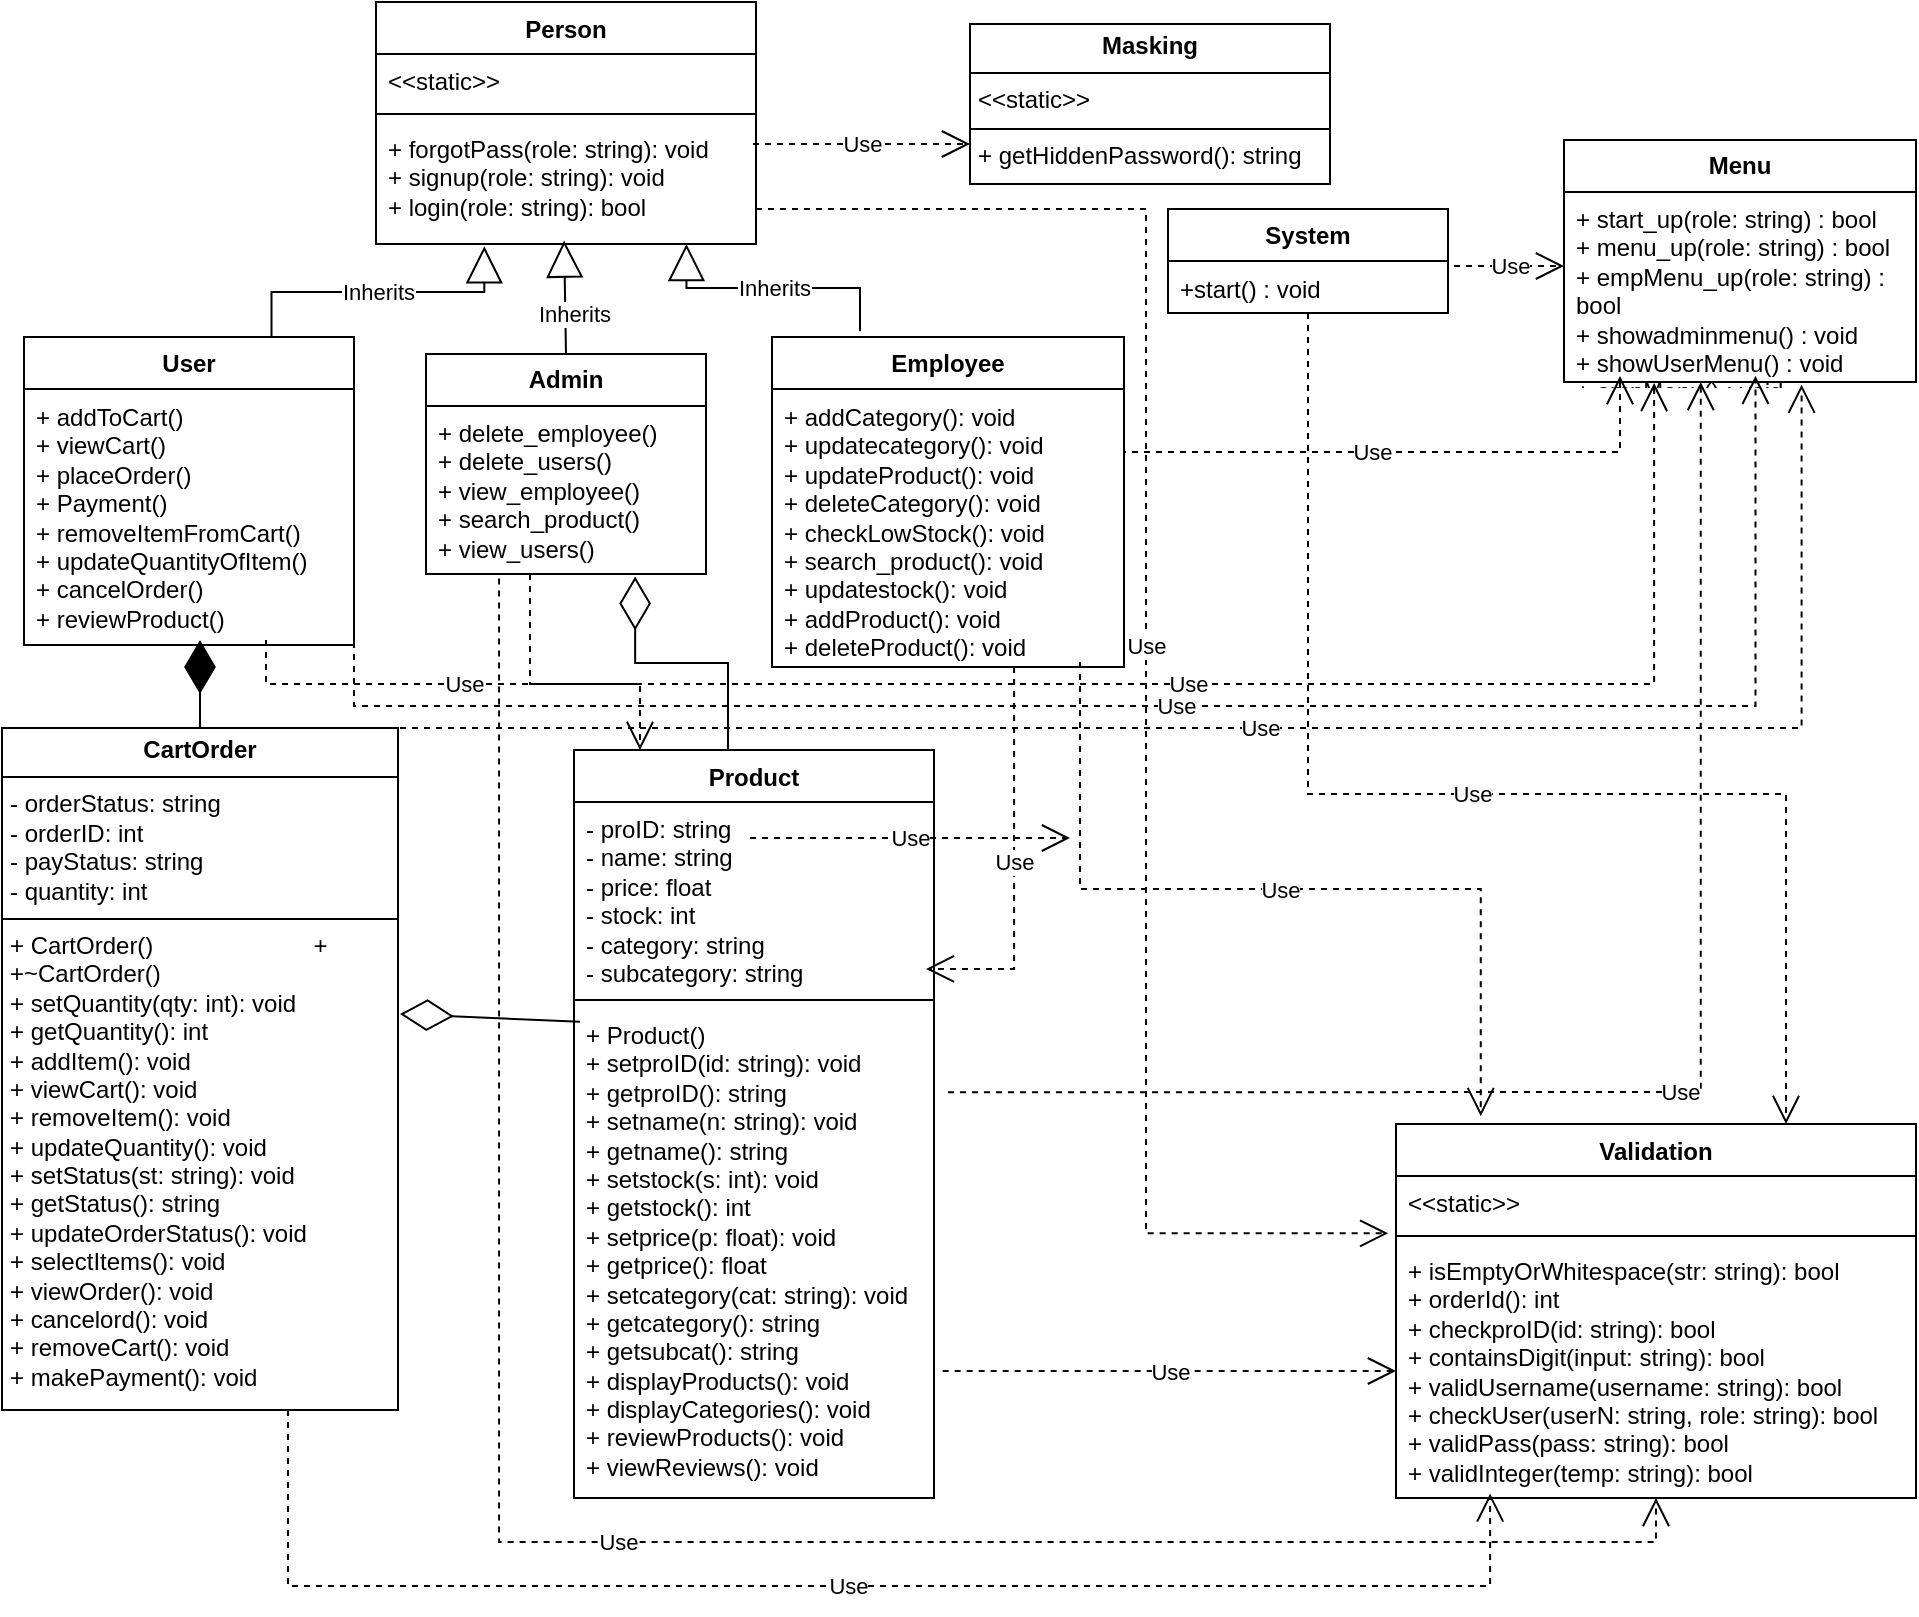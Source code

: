 <mxfile version="26.1.1">
  <diagram name="Page-1" id="179yxlyYOLRUUVMBDN5g">
    <mxGraphModel dx="1444" dy="811" grid="1" gridSize="11" guides="1" tooltips="1" connect="1" arrows="1" fold="1" page="1" pageScale="1" pageWidth="1169" pageHeight="827" math="0" shadow="0">
      <root>
        <mxCell id="0" />
        <mxCell id="1" parent="0" />
        <mxCell id="eT5-Mei2hfsKv9ggo_gb-5" value="Validation" style="swimlane;fontStyle=1;align=center;verticalAlign=top;childLayout=stackLayout;horizontal=1;startSize=26;horizontalStack=0;resizeParent=1;resizeParentMax=0;resizeLast=0;collapsible=1;marginBottom=0;whiteSpace=wrap;html=1;" vertex="1" parent="1">
          <mxGeometry x="796" y="572" width="260" height="187" as="geometry" />
        </mxCell>
        <mxCell id="eT5-Mei2hfsKv9ggo_gb-6" value="&amp;lt;&amp;lt;static&amp;gt;&amp;gt;&amp;nbsp; &amp;nbsp;" style="text;strokeColor=none;fillColor=none;align=left;verticalAlign=top;spacingLeft=4;spacingRight=4;overflow=hidden;rotatable=0;points=[[0,0.5],[1,0.5]];portConstraint=eastwest;whiteSpace=wrap;html=1;" vertex="1" parent="eT5-Mei2hfsKv9ggo_gb-5">
          <mxGeometry y="26" width="260" height="26" as="geometry" />
        </mxCell>
        <mxCell id="eT5-Mei2hfsKv9ggo_gb-7" value="" style="line;strokeWidth=1;fillColor=none;align=left;verticalAlign=middle;spacingTop=-1;spacingLeft=3;spacingRight=3;rotatable=0;labelPosition=right;points=[];portConstraint=eastwest;strokeColor=inherit;" vertex="1" parent="eT5-Mei2hfsKv9ggo_gb-5">
          <mxGeometry y="52" width="260" height="8" as="geometry" />
        </mxCell>
        <mxCell id="eT5-Mei2hfsKv9ggo_gb-8" value="&lt;div&gt;+ isEmptyOrWhitespace(str: string): bool&amp;nbsp;&lt;/div&gt;&lt;div&gt;+ orderId(): int&lt;/div&gt;&lt;div&gt;+ checkproID(id: string): bool&lt;/div&gt;&lt;div&gt;+ containsDigit(input: string): bool&lt;/div&gt;&lt;div&gt;+ validUsername(username: string): bool&amp;nbsp; &amp;nbsp;&amp;nbsp;&lt;/div&gt;&lt;div&gt;+ checkUser(userN: string, role: string): bool&lt;/div&gt;&lt;div&gt;+ validPass(pass: string): bool&lt;/div&gt;&lt;div&gt;+ validInteger(temp: string): bool&amp;nbsp; &amp;nbsp;&amp;nbsp;&lt;/div&gt;" style="text;strokeColor=none;fillColor=none;align=left;verticalAlign=top;spacingLeft=4;spacingRight=4;overflow=hidden;rotatable=0;points=[[0,0.5],[1,0.5]];portConstraint=eastwest;whiteSpace=wrap;html=1;" vertex="1" parent="eT5-Mei2hfsKv9ggo_gb-5">
          <mxGeometry y="60" width="260" height="127" as="geometry" />
        </mxCell>
        <mxCell id="eT5-Mei2hfsKv9ggo_gb-27" value="&lt;p style=&quot;margin:0px;margin-top:4px;text-align:center;&quot;&gt;&lt;b&gt;Masking&lt;/b&gt;&lt;/p&gt;&lt;hr size=&quot;1&quot; style=&quot;border-style:solid;&quot;&gt;&lt;p style=&quot;margin:0px;margin-left:4px;&quot;&gt;&amp;lt;&amp;lt;static&amp;gt;&amp;gt;&lt;/p&gt;&lt;hr size=&quot;1&quot; style=&quot;border-style:solid;&quot;&gt;&lt;p style=&quot;margin:0px;margin-left:4px;&quot;&gt;+ getHiddenPassword(): string&lt;/p&gt;" style="verticalAlign=top;align=left;overflow=fill;html=1;whiteSpace=wrap;" vertex="1" parent="1">
          <mxGeometry x="583" y="22" width="180" height="80" as="geometry" />
        </mxCell>
        <mxCell id="eT5-Mei2hfsKv9ggo_gb-33" value="Person" style="swimlane;fontStyle=1;align=center;verticalAlign=top;childLayout=stackLayout;horizontal=1;startSize=26;horizontalStack=0;resizeParent=1;resizeParentMax=0;resizeLast=0;collapsible=1;marginBottom=0;whiteSpace=wrap;html=1;" vertex="1" parent="1">
          <mxGeometry x="286" y="11" width="190" height="121" as="geometry" />
        </mxCell>
        <mxCell id="eT5-Mei2hfsKv9ggo_gb-34" value="&amp;lt;&amp;lt;static&amp;gt;&amp;gt;" style="text;strokeColor=none;fillColor=none;align=left;verticalAlign=top;spacingLeft=4;spacingRight=4;overflow=hidden;rotatable=0;points=[[0,0.5],[1,0.5]];portConstraint=eastwest;whiteSpace=wrap;html=1;" vertex="1" parent="eT5-Mei2hfsKv9ggo_gb-33">
          <mxGeometry y="26" width="190" height="26" as="geometry" />
        </mxCell>
        <mxCell id="eT5-Mei2hfsKv9ggo_gb-35" value="" style="line;strokeWidth=1;fillColor=none;align=left;verticalAlign=middle;spacingTop=-1;spacingLeft=3;spacingRight=3;rotatable=0;labelPosition=right;points=[];portConstraint=eastwest;strokeColor=inherit;" vertex="1" parent="eT5-Mei2hfsKv9ggo_gb-33">
          <mxGeometry y="52" width="190" height="8" as="geometry" />
        </mxCell>
        <mxCell id="eT5-Mei2hfsKv9ggo_gb-36" value="&lt;div&gt;+ forgotPass(role: string): void&amp;nbsp; &amp;nbsp; &amp;nbsp;&lt;/div&gt;&lt;div&gt;+ signup(role: string): void&amp;nbsp; &amp;nbsp; &amp;nbsp; &amp;nbsp; &amp;nbsp;&lt;/div&gt;&lt;div&gt;+ login(role: string): bool&amp;nbsp; &amp;nbsp;&lt;/div&gt;" style="text;strokeColor=none;fillColor=none;align=left;verticalAlign=top;spacingLeft=4;spacingRight=4;overflow=hidden;rotatable=0;points=[[0,0.5],[1,0.5]];portConstraint=eastwest;whiteSpace=wrap;html=1;" vertex="1" parent="eT5-Mei2hfsKv9ggo_gb-33">
          <mxGeometry y="60" width="190" height="61" as="geometry" />
        </mxCell>
        <mxCell id="eT5-Mei2hfsKv9ggo_gb-39" value="Product" style="swimlane;fontStyle=1;align=center;verticalAlign=top;childLayout=stackLayout;horizontal=1;startSize=26;horizontalStack=0;resizeParent=1;resizeParentMax=0;resizeLast=0;collapsible=1;marginBottom=0;whiteSpace=wrap;html=1;" vertex="1" parent="1">
          <mxGeometry x="385" y="385" width="180" height="374" as="geometry" />
        </mxCell>
        <mxCell id="eT5-Mei2hfsKv9ggo_gb-40" value="&lt;div&gt;- proID: string&amp;nbsp; &amp;nbsp; &amp;nbsp; &amp;nbsp; &amp;nbsp; &amp;nbsp; &amp;nbsp; &amp;nbsp; &amp;nbsp; &amp;nbsp; &amp;nbsp; &amp;nbsp; &amp;nbsp; &amp;nbsp; &amp;nbsp;&lt;/div&gt;&lt;div&gt;- name: string&amp;nbsp; &amp;nbsp; &amp;nbsp; &amp;nbsp; &amp;nbsp; &amp;nbsp; &amp;nbsp; &amp;nbsp; &amp;nbsp; &amp;nbsp; &amp;nbsp; &amp;nbsp; &amp;nbsp; &amp;nbsp;&amp;nbsp;&lt;/div&gt;&lt;div&gt;- price: float&amp;nbsp; &amp;nbsp; &amp;nbsp; &amp;nbsp; &amp;nbsp; &amp;nbsp; &amp;nbsp; &amp;nbsp; &amp;nbsp; &amp;nbsp; &amp;nbsp; &amp;nbsp; &amp;nbsp; &amp;nbsp; &amp;nbsp;&amp;nbsp;&lt;/div&gt;&lt;div&gt;- stock: int&amp;nbsp; &amp;nbsp; &amp;nbsp; &amp;nbsp; &amp;nbsp; &amp;nbsp; &amp;nbsp; &amp;nbsp; &amp;nbsp; &amp;nbsp; &amp;nbsp; &amp;nbsp; &amp;nbsp; &amp;nbsp; &amp;nbsp; &amp;nbsp;&amp;nbsp;&lt;/div&gt;&lt;div&gt;- category: string&amp;nbsp; &amp;nbsp; &amp;nbsp; &amp;nbsp; &amp;nbsp; &amp;nbsp; &amp;nbsp; &amp;nbsp; &amp;nbsp; &amp;nbsp; &amp;nbsp; &amp;nbsp;&amp;nbsp;&lt;/div&gt;&lt;div&gt;- subcategory: string&lt;/div&gt;" style="text;strokeColor=none;fillColor=none;align=left;verticalAlign=top;spacingLeft=4;spacingRight=4;overflow=hidden;rotatable=0;points=[[0,0.5],[1,0.5]];portConstraint=eastwest;whiteSpace=wrap;html=1;" vertex="1" parent="eT5-Mei2hfsKv9ggo_gb-39">
          <mxGeometry y="26" width="180" height="95" as="geometry" />
        </mxCell>
        <mxCell id="eT5-Mei2hfsKv9ggo_gb-41" value="" style="line;strokeWidth=1;fillColor=none;align=left;verticalAlign=middle;spacingTop=-1;spacingLeft=3;spacingRight=3;rotatable=0;labelPosition=right;points=[];portConstraint=eastwest;strokeColor=inherit;" vertex="1" parent="eT5-Mei2hfsKv9ggo_gb-39">
          <mxGeometry y="121" width="180" height="8" as="geometry" />
        </mxCell>
        <mxCell id="eT5-Mei2hfsKv9ggo_gb-53" value="&lt;div&gt;+ Product()&amp;nbsp; &amp;nbsp; &amp;nbsp; &amp;nbsp; &amp;nbsp; &amp;nbsp; &amp;nbsp; &amp;nbsp; &amp;nbsp; &amp;nbsp; &amp;nbsp; &amp;nbsp; &amp;nbsp; &amp;nbsp; &amp;nbsp; &amp;nbsp; &amp;nbsp;&lt;/div&gt;&lt;div&gt;+ setproID(id: string): void&amp;nbsp; &amp;nbsp; &amp;nbsp; &amp;nbsp;&amp;nbsp;&lt;/div&gt;&lt;div&gt;+ getproID(): string&amp;nbsp; &amp;nbsp; &amp;nbsp; &amp;nbsp; &amp;nbsp; &amp;nbsp; &amp;nbsp; &amp;nbsp; &amp;nbsp; &amp;nbsp;&amp;nbsp;&lt;/div&gt;&lt;div&gt;+ setname(n: string): void&amp;nbsp; &amp;nbsp; &amp;nbsp; &amp;nbsp;&amp;nbsp;&lt;/div&gt;&lt;div&gt;+ getname(): string&amp;nbsp; &amp;nbsp; &amp;nbsp; &amp;nbsp; &amp;nbsp; &amp;nbsp; &amp;nbsp; &amp;nbsp; &amp;nbsp;&amp;nbsp;&lt;/div&gt;&lt;div&gt;+ setstock(s: int): void&amp;nbsp; &amp;nbsp; &amp;nbsp; &amp;nbsp; &amp;nbsp; &amp;nbsp; &amp;nbsp;&amp;nbsp;&lt;/div&gt;&lt;div&gt;+ getstock(): int&amp;nbsp; &amp;nbsp; &amp;nbsp; &amp;nbsp; &amp;nbsp; &amp;nbsp; &amp;nbsp; &amp;nbsp; &amp;nbsp; &amp;nbsp; &amp;nbsp; &amp;nbsp;&amp;nbsp;&lt;/div&gt;&lt;div&gt;+ setprice(p: float): void&amp;nbsp; &amp;nbsp; &amp;nbsp; &amp;nbsp; &amp;nbsp; &amp;nbsp;&lt;/div&gt;&lt;div&gt;+ getprice(): float&amp;nbsp; &amp;nbsp; &amp;nbsp; &amp;nbsp; &amp;nbsp; &amp;nbsp; &amp;nbsp; &amp;nbsp; &amp;nbsp; &amp;nbsp; &amp;nbsp;&lt;/div&gt;&lt;div&gt;+ setcategory(cat: string): void&amp;nbsp;&lt;/div&gt;&lt;div&gt;+ getcategory(): string&amp;nbsp; &amp;nbsp; &amp;nbsp; &amp;nbsp; &amp;nbsp; &amp;nbsp; &amp;nbsp;&lt;/div&gt;&lt;div&gt;+ getsubcat(): string&amp;nbsp;&lt;span style=&quot;background-color: transparent; color: light-dark(rgb(0, 0, 0), rgb(255, 255, 255));&quot;&gt;&amp;nbsp; &amp;nbsp; &amp;nbsp; &amp;nbsp; &amp;nbsp; &amp;nbsp; &amp;nbsp; &amp;nbsp; &amp;nbsp;&lt;/span&gt;&lt;/div&gt;&lt;div&gt;+ displayProducts(): void&amp;nbsp; &amp;nbsp; &amp;nbsp; &amp;nbsp; &amp;nbsp;&lt;/div&gt;&lt;div&gt;+ displayCategories(): void&amp;nbsp; &amp;nbsp; &amp;nbsp;&amp;nbsp;&lt;/div&gt;&lt;div&gt;+ reviewProducts(): void&amp;nbsp; &amp;nbsp; &amp;nbsp; &amp;nbsp; &amp;nbsp;&amp;nbsp;&lt;/div&gt;&lt;div&gt;+ viewReviews(): void&amp;nbsp; &amp;nbsp; &amp;nbsp; &amp;nbsp;&lt;/div&gt;" style="text;strokeColor=none;fillColor=none;align=left;verticalAlign=top;spacingLeft=4;spacingRight=4;overflow=hidden;rotatable=0;points=[[0,0.5],[1,0.5]];portConstraint=eastwest;whiteSpace=wrap;html=1;" vertex="1" parent="eT5-Mei2hfsKv9ggo_gb-39">
          <mxGeometry y="129" width="180" height="245" as="geometry" />
        </mxCell>
        <mxCell id="eT5-Mei2hfsKv9ggo_gb-66" value="&lt;p style=&quot;margin:0px;margin-top:4px;text-align:center;&quot;&gt;&lt;b&gt;CartOrder&lt;/b&gt;&lt;/p&gt;&lt;hr size=&quot;1&quot; style=&quot;border-style:solid;&quot;&gt;&lt;p style=&quot;margin:0px;margin-left:4px;&quot;&gt;- orderStatus: string&lt;/p&gt;&lt;p style=&quot;margin:0px;margin-left:4px;&quot;&gt;- orderID: int&amp;nbsp;&lt;/p&gt;&lt;p style=&quot;margin:0px;margin-left:4px;&quot;&gt;- payStatus: string&lt;/p&gt;&lt;p style=&quot;margin:0px;margin-left:4px;&quot;&gt;&lt;span style=&quot;background-color: transparent; color: light-dark(rgb(0, 0, 0), rgb(255, 255, 255));&quot;&gt;- quantity: int&lt;/span&gt;&lt;/p&gt;&lt;hr size=&quot;1&quot; style=&quot;border-style:solid;&quot;&gt;&lt;p style=&quot;margin:0px;margin-left:4px;&quot;&gt;+ CartOrder()&amp;nbsp; &amp;nbsp; &amp;nbsp; &amp;nbsp; &amp;nbsp; &amp;nbsp; &amp;nbsp; &amp;nbsp; &amp;nbsp; &amp;nbsp; &amp;nbsp; &amp;nbsp; &lt;span style=&quot;background-color: transparent; color: light-dark(rgb(0, 0, 0), rgb(255, 255, 255));&quot;&gt;+ +~CartOrder()&amp;nbsp; &amp;nbsp; &amp;nbsp; &amp;nbsp; &amp;nbsp; &amp;nbsp; &amp;nbsp; &amp;nbsp; &amp;nbsp; &amp;nbsp; &amp;nbsp;&lt;/span&gt;&lt;/p&gt;&lt;p style=&quot;margin:0px;margin-left:4px;&quot;&gt;+ setQuantity(qty: int): void&amp;nbsp;&amp;nbsp;&lt;/p&gt;&lt;p style=&quot;margin:0px;margin-left:4px;&quot;&gt;+ getQuantity(): int&amp;nbsp; &amp;nbsp; &amp;nbsp; &amp;nbsp; &amp;nbsp; &amp;nbsp; &amp;nbsp; &amp;nbsp;&lt;/p&gt;&lt;p style=&quot;margin:0px;margin-left:4px;&quot;&gt;+ addItem(): void&amp;nbsp; &amp;nbsp; &amp;nbsp; &amp;nbsp; &amp;nbsp; &amp;nbsp; &amp;nbsp; &amp;nbsp; &amp;nbsp;&lt;/p&gt;&lt;p style=&quot;margin:0px;margin-left:4px;&quot;&gt;+ viewCart(): void&amp;nbsp; &amp;nbsp; &amp;nbsp; &amp;nbsp; &amp;nbsp; &amp;nbsp; &amp;nbsp; &amp;nbsp;&amp;nbsp;&lt;/p&gt;&lt;p style=&quot;margin:0px;margin-left:4px;&quot;&gt;+ removeItem(): void&amp;nbsp; &amp;nbsp; &amp;nbsp; &amp;nbsp; &amp;nbsp; &amp;nbsp;&lt;/p&gt;&lt;p style=&quot;margin:0px;margin-left:4px;&quot;&gt;+ updateQuantity(): void&amp;nbsp; &amp;nbsp; &amp;nbsp;&amp;nbsp;&lt;/p&gt;&lt;p style=&quot;margin:0px;margin-left:4px;&quot;&gt;+ setStatus(st: string): void&amp;nbsp;&amp;nbsp;&lt;/p&gt;&lt;p style=&quot;margin:0px;margin-left:4px;&quot;&gt;+ getStatus(): string&amp;nbsp; &amp;nbsp; &amp;nbsp; &amp;nbsp; &amp;nbsp; &amp;nbsp; &amp;nbsp;&lt;/p&gt;&lt;p style=&quot;margin:0px;margin-left:4px;&quot;&gt;+ updateOrderStatus(): void&amp;nbsp; &amp;nbsp; &amp;nbsp; &amp;nbsp; &amp;nbsp;&amp;nbsp;&lt;/p&gt;&lt;p style=&quot;margin:0px;margin-left:4px;&quot;&gt;+ selectItems(): void&amp;nbsp; &amp;nbsp; &amp;nbsp; &amp;nbsp; &amp;nbsp; &amp;nbsp;&amp;nbsp;&lt;/p&gt;&lt;p style=&quot;margin:0px;margin-left:4px;&quot;&gt;+ viewOrder(): void&amp;nbsp; &amp;nbsp; &amp;nbsp; &amp;nbsp; &amp;nbsp; &amp;nbsp; &amp;nbsp;&amp;nbsp;&lt;/p&gt;&lt;p style=&quot;margin:0px;margin-left:4px;&quot;&gt;+ cancelord(): void&amp;nbsp; &amp;nbsp; &amp;nbsp; &amp;nbsp; &amp;nbsp; &amp;nbsp; &amp;nbsp; &amp;nbsp;&lt;/p&gt;&lt;p style=&quot;margin:0px;margin-left:4px;&quot;&gt;+ removeCart(): void&amp;nbsp; &amp;nbsp; &amp;nbsp; &amp;nbsp; &amp;nbsp; &amp;nbsp;&lt;/p&gt;&lt;p style=&quot;margin:0px;margin-left:4px;&quot;&gt;+ makePayment(): void&amp;nbsp;&lt;/p&gt;" style="verticalAlign=top;align=left;overflow=fill;html=1;whiteSpace=wrap;" vertex="1" parent="1">
          <mxGeometry x="99" y="374" width="198" height="341" as="geometry" />
        </mxCell>
        <mxCell id="eT5-Mei2hfsKv9ggo_gb-76" value="&lt;b&gt;Admin&lt;/b&gt;" style="swimlane;fontStyle=0;childLayout=stackLayout;horizontal=1;startSize=26;fillColor=none;horizontalStack=0;resizeParent=1;resizeParentMax=0;resizeLast=0;collapsible=1;marginBottom=0;whiteSpace=wrap;html=1;" vertex="1" parent="1">
          <mxGeometry x="311" y="187" width="140" height="110" as="geometry" />
        </mxCell>
        <mxCell id="eT5-Mei2hfsKv9ggo_gb-77" value="&lt;div&gt;+ delete_employee()&lt;/div&gt;&lt;div&gt;+ delete_users()&lt;/div&gt;&lt;div&gt;+ view_employee()&lt;/div&gt;&lt;div&gt;+ search_product()&lt;/div&gt;&lt;div&gt;+ view_users()&amp;nbsp;&lt;/div&gt;" style="text;strokeColor=none;fillColor=none;align=left;verticalAlign=top;spacingLeft=4;spacingRight=4;overflow=hidden;rotatable=0;points=[[0,0.5],[1,0.5]];portConstraint=eastwest;whiteSpace=wrap;html=1;" vertex="1" parent="eT5-Mei2hfsKv9ggo_gb-76">
          <mxGeometry y="26" width="140" height="84" as="geometry" />
        </mxCell>
        <mxCell id="eT5-Mei2hfsKv9ggo_gb-80" value="&lt;b&gt;User&lt;/b&gt;" style="swimlane;fontStyle=0;childLayout=stackLayout;horizontal=1;startSize=26;fillColor=none;horizontalStack=0;resizeParent=1;resizeParentMax=0;resizeLast=0;collapsible=1;marginBottom=0;whiteSpace=wrap;html=1;" vertex="1" parent="1">
          <mxGeometry x="110" y="178.5" width="165" height="154" as="geometry" />
        </mxCell>
        <mxCell id="eT5-Mei2hfsKv9ggo_gb-81" value="&lt;div&gt;+ addToCart()&lt;/div&gt;&lt;div&gt;+ viewCart()&amp;nbsp;&lt;/div&gt;&lt;div&gt;&lt;span style=&quot;background-color: transparent; color: light-dark(rgb(0, 0, 0), rgb(255, 255, 255));&quot;&gt;+ placeOrder()&amp;nbsp;&lt;/span&gt;&lt;/div&gt;&lt;div&gt;+ Payment()&amp;nbsp;&lt;/div&gt;&lt;div&gt;&lt;span style=&quot;background-color: transparent; color: light-dark(rgb(0, 0, 0), rgb(255, 255, 255));&quot;&gt;+ removeItemFromCart() +&lt;/span&gt;&lt;span style=&quot;background-color: transparent; color: light-dark(rgb(0, 0, 0), rgb(255, 255, 255));&quot;&gt;&amp;nbsp;updateQuantityOfItem()&lt;/span&gt;&lt;/div&gt;&lt;div&gt;+ cancelOrder()&lt;/div&gt;&lt;div&gt;+ reviewProduct()&lt;/div&gt;" style="text;strokeColor=none;fillColor=none;align=left;verticalAlign=top;spacingLeft=4;spacingRight=4;overflow=hidden;rotatable=0;points=[[0,0.5],[1,0.5]];portConstraint=eastwest;whiteSpace=wrap;html=1;" vertex="1" parent="eT5-Mei2hfsKv9ggo_gb-80">
          <mxGeometry y="26" width="165" height="128" as="geometry" />
        </mxCell>
        <mxCell id="eT5-Mei2hfsKv9ggo_gb-84" value="&lt;b&gt;Employee&lt;/b&gt;" style="swimlane;fontStyle=0;childLayout=stackLayout;horizontal=1;startSize=26;fillColor=none;horizontalStack=0;resizeParent=1;resizeParentMax=0;resizeLast=0;collapsible=1;marginBottom=0;whiteSpace=wrap;html=1;" vertex="1" parent="1">
          <mxGeometry x="484" y="178.5" width="176" height="165" as="geometry" />
        </mxCell>
        <mxCell id="eT5-Mei2hfsKv9ggo_gb-85" value="&lt;div&gt;+ addCategory(): void&lt;/div&gt;&lt;div&gt;+ updatecategory(): void&lt;/div&gt;&lt;div&gt;+ updateProduct(): void&amp;nbsp;&amp;nbsp;&lt;/div&gt;&lt;div&gt;+ deleteCategory(): void&lt;/div&gt;&lt;div&gt;+ checkLowStock(): void&lt;/div&gt;&lt;div&gt;&lt;span style=&quot;background-color: transparent; color: light-dark(rgb(0, 0, 0), rgb(255, 255, 255));&quot;&gt;+ search_product(): void&amp;nbsp;&amp;nbsp;&lt;/span&gt;&lt;/div&gt;&lt;div&gt;&lt;span style=&quot;background-color: transparent; color: light-dark(rgb(0, 0, 0), rgb(255, 255, 255));&quot;&gt;+ updatestock(): void&amp;nbsp; &amp;nbsp; &amp;nbsp;&amp;nbsp;&lt;/span&gt;&lt;/div&gt;&lt;div&gt;&lt;span style=&quot;background-color: transparent; color: light-dark(rgb(0, 0, 0), rgb(255, 255, 255));&quot;&gt;+ addProduct(): void&amp;nbsp; &amp;nbsp; &amp;nbsp; &amp;nbsp;&lt;/span&gt;&lt;/div&gt;&lt;div&gt;+ deleteProduct(): void&amp;nbsp; &amp;nbsp;&lt;/div&gt;" style="text;strokeColor=none;fillColor=none;align=left;verticalAlign=top;spacingLeft=4;spacingRight=4;overflow=hidden;rotatable=0;points=[[0,0.5],[1,0.5]];portConstraint=eastwest;whiteSpace=wrap;html=1;" vertex="1" parent="eT5-Mei2hfsKv9ggo_gb-84">
          <mxGeometry y="26" width="176" height="139" as="geometry" />
        </mxCell>
        <mxCell id="eT5-Mei2hfsKv9ggo_gb-88" value="&lt;b&gt;Menu&lt;/b&gt;" style="swimlane;fontStyle=0;childLayout=stackLayout;horizontal=1;startSize=26;fillColor=none;horizontalStack=0;resizeParent=1;resizeParentMax=0;resizeLast=0;collapsible=1;marginBottom=0;whiteSpace=wrap;html=1;" vertex="1" parent="1">
          <mxGeometry x="880" y="80" width="176" height="121" as="geometry" />
        </mxCell>
        <mxCell id="eT5-Mei2hfsKv9ggo_gb-89" value="+ start_up(role: string) : bool&lt;div&gt;+ menu_up(role: string) : bool&amp;nbsp;&lt;br&gt;+ empMenu_up(role: string) : bool&amp;nbsp;&amp;nbsp;&lt;br&gt;+ showadminmenu() : void&lt;br&gt;+ showUserMenu() : void&lt;br&gt;+ empMenu() : void&lt;/div&gt;" style="text;strokeColor=none;fillColor=none;align=left;verticalAlign=top;spacingLeft=4;spacingRight=4;overflow=hidden;rotatable=0;points=[[0,0.5],[1,0.5]];portConstraint=eastwest;whiteSpace=wrap;html=1;" vertex="1" parent="eT5-Mei2hfsKv9ggo_gb-88">
          <mxGeometry y="26" width="176" height="95" as="geometry" />
        </mxCell>
        <mxCell id="eT5-Mei2hfsKv9ggo_gb-92" value="&lt;b&gt;System&lt;/b&gt;" style="swimlane;fontStyle=0;childLayout=stackLayout;horizontal=1;startSize=26;fillColor=none;horizontalStack=0;resizeParent=1;resizeParentMax=0;resizeLast=0;collapsible=1;marginBottom=0;whiteSpace=wrap;html=1;" vertex="1" parent="1">
          <mxGeometry x="682" y="114.5" width="140" height="52" as="geometry" />
        </mxCell>
        <mxCell id="eT5-Mei2hfsKv9ggo_gb-93" value="+start() : void&amp;nbsp;" style="text;strokeColor=none;fillColor=none;align=left;verticalAlign=top;spacingLeft=4;spacingRight=4;overflow=hidden;rotatable=0;points=[[0,0.5],[1,0.5]];portConstraint=eastwest;whiteSpace=wrap;html=1;" vertex="1" parent="eT5-Mei2hfsKv9ggo_gb-92">
          <mxGeometry y="26" width="140" height="26" as="geometry" />
        </mxCell>
        <mxCell id="eT5-Mei2hfsKv9ggo_gb-103" value="Inherits" style="endArrow=block;endSize=16;endFill=0;html=1;rounded=0;exitX=0.75;exitY=0;exitDx=0;exitDy=0;entryX=0.285;entryY=1.018;entryDx=0;entryDy=0;entryPerimeter=0;edgeStyle=elbowEdgeStyle;elbow=vertical;" edge="1" parent="1" source="eT5-Mei2hfsKv9ggo_gb-80" target="eT5-Mei2hfsKv9ggo_gb-36">
          <mxGeometry width="160" relative="1" as="geometry">
            <mxPoint x="374" y="319" as="sourcePoint" />
            <mxPoint x="534" y="319" as="targetPoint" />
          </mxGeometry>
        </mxCell>
        <mxCell id="eT5-Mei2hfsKv9ggo_gb-107" value="" style="endArrow=block;endSize=16;endFill=0;html=1;rounded=0;exitX=0.5;exitY=0;exitDx=0;exitDy=0;entryX=0.495;entryY=0.972;entryDx=0;entryDy=0;entryPerimeter=0;" edge="1" parent="1" source="eT5-Mei2hfsKv9ggo_gb-76" target="eT5-Mei2hfsKv9ggo_gb-36">
          <mxGeometry width="160" relative="1" as="geometry">
            <mxPoint x="363" y="172.97" as="sourcePoint" />
            <mxPoint x="523" y="172.97" as="targetPoint" />
          </mxGeometry>
        </mxCell>
        <mxCell id="eT5-Mei2hfsKv9ggo_gb-108" value="Inherits" style="edgeLabel;html=1;align=center;verticalAlign=middle;resizable=0;points=[];" vertex="1" connectable="0" parent="eT5-Mei2hfsKv9ggo_gb-107">
          <mxGeometry x="-0.277" y="-4" relative="1" as="geometry">
            <mxPoint as="offset" />
          </mxGeometry>
        </mxCell>
        <mxCell id="eT5-Mei2hfsKv9ggo_gb-110" value="Inherits" style="endArrow=block;endSize=16;endFill=0;html=1;rounded=0;entryX=0.817;entryY=1.007;entryDx=0;entryDy=0;entryPerimeter=0;edgeStyle=elbowEdgeStyle;elbow=vertical;" edge="1" parent="1">
          <mxGeometry width="160" relative="1" as="geometry">
            <mxPoint x="528" y="175.57" as="sourcePoint" />
            <mxPoint x="441.23" y="131.997" as="targetPoint" />
          </mxGeometry>
        </mxCell>
        <mxCell id="eT5-Mei2hfsKv9ggo_gb-125" value="" style="endArrow=diamondThin;endFill=1;endSize=24;html=1;rounded=0;exitX=0.5;exitY=0;exitDx=0;exitDy=0;" edge="1" parent="1" source="eT5-Mei2hfsKv9ggo_gb-66">
          <mxGeometry width="160" relative="1" as="geometry">
            <mxPoint x="396" y="286" as="sourcePoint" />
            <mxPoint x="198" y="330" as="targetPoint" />
          </mxGeometry>
        </mxCell>
        <mxCell id="eT5-Mei2hfsKv9ggo_gb-129" value="" style="endArrow=diamondThin;endFill=0;endSize=24;html=1;rounded=0;exitX=0.016;exitY=0.028;exitDx=0;exitDy=0;exitPerimeter=0;" edge="1" parent="1" source="eT5-Mei2hfsKv9ggo_gb-53">
          <mxGeometry width="160" relative="1" as="geometry">
            <mxPoint x="517" y="407" as="sourcePoint" />
            <mxPoint x="298" y="517" as="targetPoint" />
          </mxGeometry>
        </mxCell>
        <mxCell id="eT5-Mei2hfsKv9ggo_gb-131" value="" style="endArrow=diamondThin;endFill=0;endSize=24;html=1;rounded=0;edgeStyle=elbowEdgeStyle;elbow=vertical;entryX=0.747;entryY=1.015;entryDx=0;entryDy=0;entryPerimeter=0;" edge="1" parent="1" target="eT5-Mei2hfsKv9ggo_gb-77">
          <mxGeometry width="160" relative="1" as="geometry">
            <mxPoint x="462" y="385" as="sourcePoint" />
            <mxPoint x="418" y="308" as="targetPoint" />
          </mxGeometry>
        </mxCell>
        <mxCell id="eT5-Mei2hfsKv9ggo_gb-132" value="Use" style="endArrow=open;endSize=12;dashed=1;html=1;rounded=0;exitX=1.003;exitY=0.197;exitDx=0;exitDy=0;exitPerimeter=0;edgeStyle=elbowEdgeStyle;entryX=-0.015;entryY=-0.042;entryDx=0;entryDy=0;entryPerimeter=0;" edge="1" parent="1" target="eT5-Mei2hfsKv9ggo_gb-8">
          <mxGeometry width="160" relative="1" as="geometry">
            <mxPoint x="476.0" y="114.497" as="sourcePoint" />
            <mxPoint x="955.91" y="583.989" as="targetPoint" />
            <Array as="points">
              <mxPoint x="671" y="363" />
            </Array>
          </mxGeometry>
        </mxCell>
        <mxCell id="eT5-Mei2hfsKv9ggo_gb-133" value="Use" style="endArrow=open;endSize=12;dashed=1;html=1;rounded=0;entryX=0;entryY=0.75;entryDx=0;entryDy=0;exitX=0.992;exitY=0.181;exitDx=0;exitDy=0;exitPerimeter=0;" edge="1" parent="1" source="eT5-Mei2hfsKv9ggo_gb-36" target="eT5-Mei2hfsKv9ggo_gb-27">
          <mxGeometry width="160" relative="1" as="geometry">
            <mxPoint x="473" y="88" as="sourcePoint" />
            <mxPoint x="633" y="88" as="targetPoint" />
          </mxGeometry>
        </mxCell>
        <mxCell id="eT5-Mei2hfsKv9ggo_gb-134" value="Use" style="endArrow=open;endSize=12;dashed=1;html=1;rounded=0;entryX=0.163;entryY=-0.021;entryDx=0;entryDy=0;entryPerimeter=0;edgeStyle=elbowEdgeStyle;elbow=vertical;exitX=0.875;exitY=0.982;exitDx=0;exitDy=0;exitPerimeter=0;" edge="1" parent="1" source="eT5-Mei2hfsKv9ggo_gb-85" target="eT5-Mei2hfsKv9ggo_gb-5">
          <mxGeometry width="160" relative="1" as="geometry">
            <mxPoint x="638" y="352" as="sourcePoint" />
            <mxPoint x="820" y="308" as="targetPoint" />
          </mxGeometry>
        </mxCell>
        <mxCell id="eT5-Mei2hfsKv9ggo_gb-135" value="Use" style="endArrow=open;endSize=12;dashed=1;html=1;rounded=0;edgeStyle=elbowEdgeStyle;elbow=vertical;" edge="1" parent="1">
          <mxGeometry width="160" relative="1" as="geometry">
            <mxPoint x="231" y="330" as="sourcePoint" />
            <mxPoint x="418" y="385" as="targetPoint" />
            <Array as="points">
              <mxPoint x="319" y="352" />
            </Array>
          </mxGeometry>
        </mxCell>
        <mxCell id="eT5-Mei2hfsKv9ggo_gb-136" value="Use" style="endArrow=open;endSize=12;dashed=1;html=1;rounded=0;" edge="1" parent="1">
          <mxGeometry width="160" relative="1" as="geometry">
            <mxPoint x="825" y="143" as="sourcePoint" />
            <mxPoint x="880" y="143" as="targetPoint" />
          </mxGeometry>
        </mxCell>
        <mxCell id="eT5-Mei2hfsKv9ggo_gb-137" value="Use" style="endArrow=open;endSize=12;dashed=1;html=1;rounded=0;entryX=0.181;entryY=0.982;entryDx=0;entryDy=0;entryPerimeter=0;edgeStyle=elbowEdgeStyle;elbow=vertical;" edge="1" parent="1" target="eT5-Mei2hfsKv9ggo_gb-8">
          <mxGeometry width="160" relative="1" as="geometry">
            <mxPoint x="242" y="715" as="sourcePoint" />
            <mxPoint x="402" y="715" as="targetPoint" />
            <Array as="points">
              <mxPoint x="616" y="803" />
            </Array>
          </mxGeometry>
        </mxCell>
        <mxCell id="eT5-Mei2hfsKv9ggo_gb-138" value="Use" style="endArrow=open;endSize=12;dashed=1;html=1;rounded=0;edgeStyle=elbowEdgeStyle;elbow=vertical;entryX=0.75;entryY=0;entryDx=0;entryDy=0;" edge="1" parent="1" source="eT5-Mei2hfsKv9ggo_gb-93" target="eT5-Mei2hfsKv9ggo_gb-5">
          <mxGeometry width="160" relative="1" as="geometry">
            <mxPoint x="1034" y="429" as="sourcePoint" />
            <mxPoint x="1194" y="429" as="targetPoint" />
            <Array as="points">
              <mxPoint x="880" y="407" />
            </Array>
          </mxGeometry>
        </mxCell>
        <mxCell id="eT5-Mei2hfsKv9ggo_gb-140" value="Use" style="endArrow=open;endSize=12;dashed=1;html=1;rounded=0;edgeStyle=elbowEdgeStyle;elbow=vertical;exitX=0.614;exitY=1.004;exitDx=0;exitDy=0;exitPerimeter=0;" edge="1" parent="1">
          <mxGeometry width="160" relative="1" as="geometry">
            <mxPoint x="605.044" y="343.496" as="sourcePoint" />
            <mxPoint x="561" y="494" as="targetPoint" />
            <Array as="points">
              <mxPoint x="617.98" y="494.44" />
            </Array>
          </mxGeometry>
        </mxCell>
        <mxCell id="eT5-Mei2hfsKv9ggo_gb-141" value="Use" style="endArrow=open;endSize=12;dashed=1;html=1;rounded=0;exitX=1;exitY=0.5;exitDx=0;exitDy=0;edgeStyle=elbowEdgeStyle;elbow=vertical;" edge="1" parent="1" source="eT5-Mei2hfsKv9ggo_gb-85">
          <mxGeometry width="160" relative="1" as="geometry">
            <mxPoint x="759" y="297" as="sourcePoint" />
            <mxPoint x="908" y="198" as="targetPoint" />
          </mxGeometry>
        </mxCell>
        <mxCell id="eT5-Mei2hfsKv9ggo_gb-142" value="Use" style="endArrow=open;endSize=12;dashed=1;html=1;rounded=0;entryX=0.326;entryY=1.051;entryDx=0;entryDy=0;entryPerimeter=0;edgeStyle=elbowEdgeStyle;elbow=vertical;" edge="1" parent="1">
          <mxGeometry width="160" relative="1" as="geometry">
            <mxPoint x="572" y="556.16" as="sourcePoint" />
            <mxPoint x="948.376" y="201.005" as="targetPoint" />
            <Array as="points">
              <mxPoint x="792" y="556" />
            </Array>
          </mxGeometry>
        </mxCell>
        <mxCell id="eT5-Mei2hfsKv9ggo_gb-143" value="Use" style="endArrow=open;endSize=12;dashed=1;html=1;rounded=0;entryX=0.256;entryY=1.005;entryDx=0;entryDy=0;entryPerimeter=0;edgeStyle=elbowEdgeStyle;elbow=vertical;" edge="1" parent="1" target="eT5-Mei2hfsKv9ggo_gb-89">
          <mxGeometry width="160" relative="1" as="geometry">
            <mxPoint x="363" y="297" as="sourcePoint" />
            <mxPoint x="523" y="297" as="targetPoint" />
            <Array as="points">
              <mxPoint x="649" y="352" />
            </Array>
          </mxGeometry>
        </mxCell>
        <mxCell id="eT5-Mei2hfsKv9ggo_gb-144" value="Use" style="endArrow=open;endSize=12;dashed=1;html=1;rounded=0;entryX=0.544;entryY=0.967;entryDx=0;entryDy=0;entryPerimeter=0;edgeStyle=elbowEdgeStyle;elbow=vertical;" edge="1" parent="1" target="eT5-Mei2hfsKv9ggo_gb-89">
          <mxGeometry width="160" relative="1" as="geometry">
            <mxPoint x="275" y="319" as="sourcePoint" />
            <mxPoint x="435" y="319" as="targetPoint" />
            <Array as="points">
              <mxPoint x="638" y="363" />
            </Array>
          </mxGeometry>
        </mxCell>
        <mxCell id="eT5-Mei2hfsKv9ggo_gb-145" value="Use" style="endArrow=open;endSize=12;dashed=1;html=1;rounded=0;edgeStyle=elbowEdgeStyle;elbow=vertical;entryX=0.675;entryY=1.014;entryDx=0;entryDy=0;entryPerimeter=0;" edge="1" parent="1" target="eT5-Mei2hfsKv9ggo_gb-89">
          <mxGeometry width="160" relative="1" as="geometry">
            <mxPoint x="297" y="385" as="sourcePoint" />
            <mxPoint x="1045" y="385" as="targetPoint" />
            <Array as="points">
              <mxPoint x="649" y="374" />
            </Array>
          </mxGeometry>
        </mxCell>
        <mxCell id="eT5-Mei2hfsKv9ggo_gb-146" value="Use" style="endArrow=open;endSize=12;dashed=1;html=1;rounded=0;" edge="1" parent="1">
          <mxGeometry width="160" relative="1" as="geometry">
            <mxPoint x="473" y="429" as="sourcePoint" />
            <mxPoint x="633" y="429" as="targetPoint" />
          </mxGeometry>
        </mxCell>
        <mxCell id="eT5-Mei2hfsKv9ggo_gb-147" value="Use" style="endArrow=open;endSize=12;dashed=1;html=1;rounded=0;edgeStyle=elbowEdgeStyle;exitX=0.261;exitY=1.027;exitDx=0;exitDy=0;exitPerimeter=0;elbow=vertical;" edge="1" parent="1" source="eT5-Mei2hfsKv9ggo_gb-77" target="eT5-Mei2hfsKv9ggo_gb-8">
          <mxGeometry width="160" relative="1" as="geometry">
            <mxPoint x="396.0" y="494.998" as="sourcePoint" />
            <mxPoint x="894.36" y="794.159" as="targetPoint" />
            <Array as="points">
              <mxPoint x="649" y="781" />
            </Array>
          </mxGeometry>
        </mxCell>
        <mxCell id="eT5-Mei2hfsKv9ggo_gb-148" value="Use" style="endArrow=open;endSize=12;dashed=1;html=1;rounded=0;entryX=0;entryY=0.5;entryDx=0;entryDy=0;exitX=1.024;exitY=0.741;exitDx=0;exitDy=0;exitPerimeter=0;" edge="1" parent="1" source="eT5-Mei2hfsKv9ggo_gb-53" target="eT5-Mei2hfsKv9ggo_gb-8">
          <mxGeometry width="160" relative="1" as="geometry">
            <mxPoint x="572" y="693" as="sourcePoint" />
            <mxPoint x="732" y="693" as="targetPoint" />
          </mxGeometry>
        </mxCell>
      </root>
    </mxGraphModel>
  </diagram>
</mxfile>
